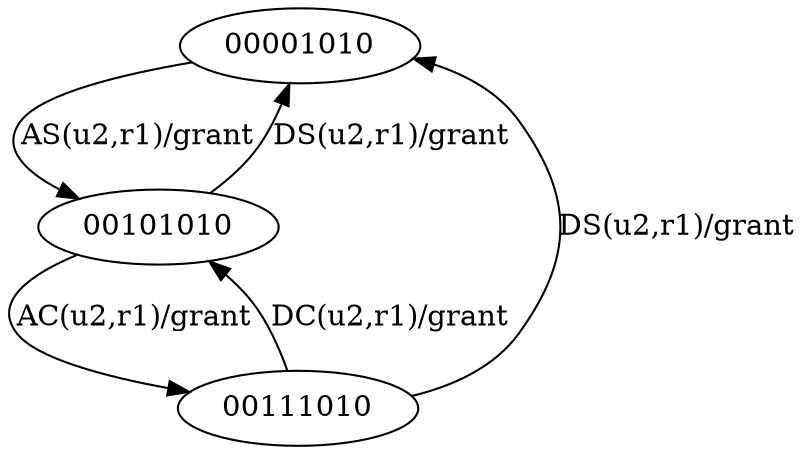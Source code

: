 digraph rbac2Fsm {
  00001010 -> 00101010 [ label ="AS(u2,r1)/grant"];
  00101010 -> 00111010 [ label ="AC(u2,r1)/grant"];
  00101010 -> 00001010 [ label ="DS(u2,r1)/grant"];
  00111010 -> 00101010 [ label ="DC(u2,r1)/grant"];
  00111010 -> 00001010 [ label ="DS(u2,r1)/grant"];
}

